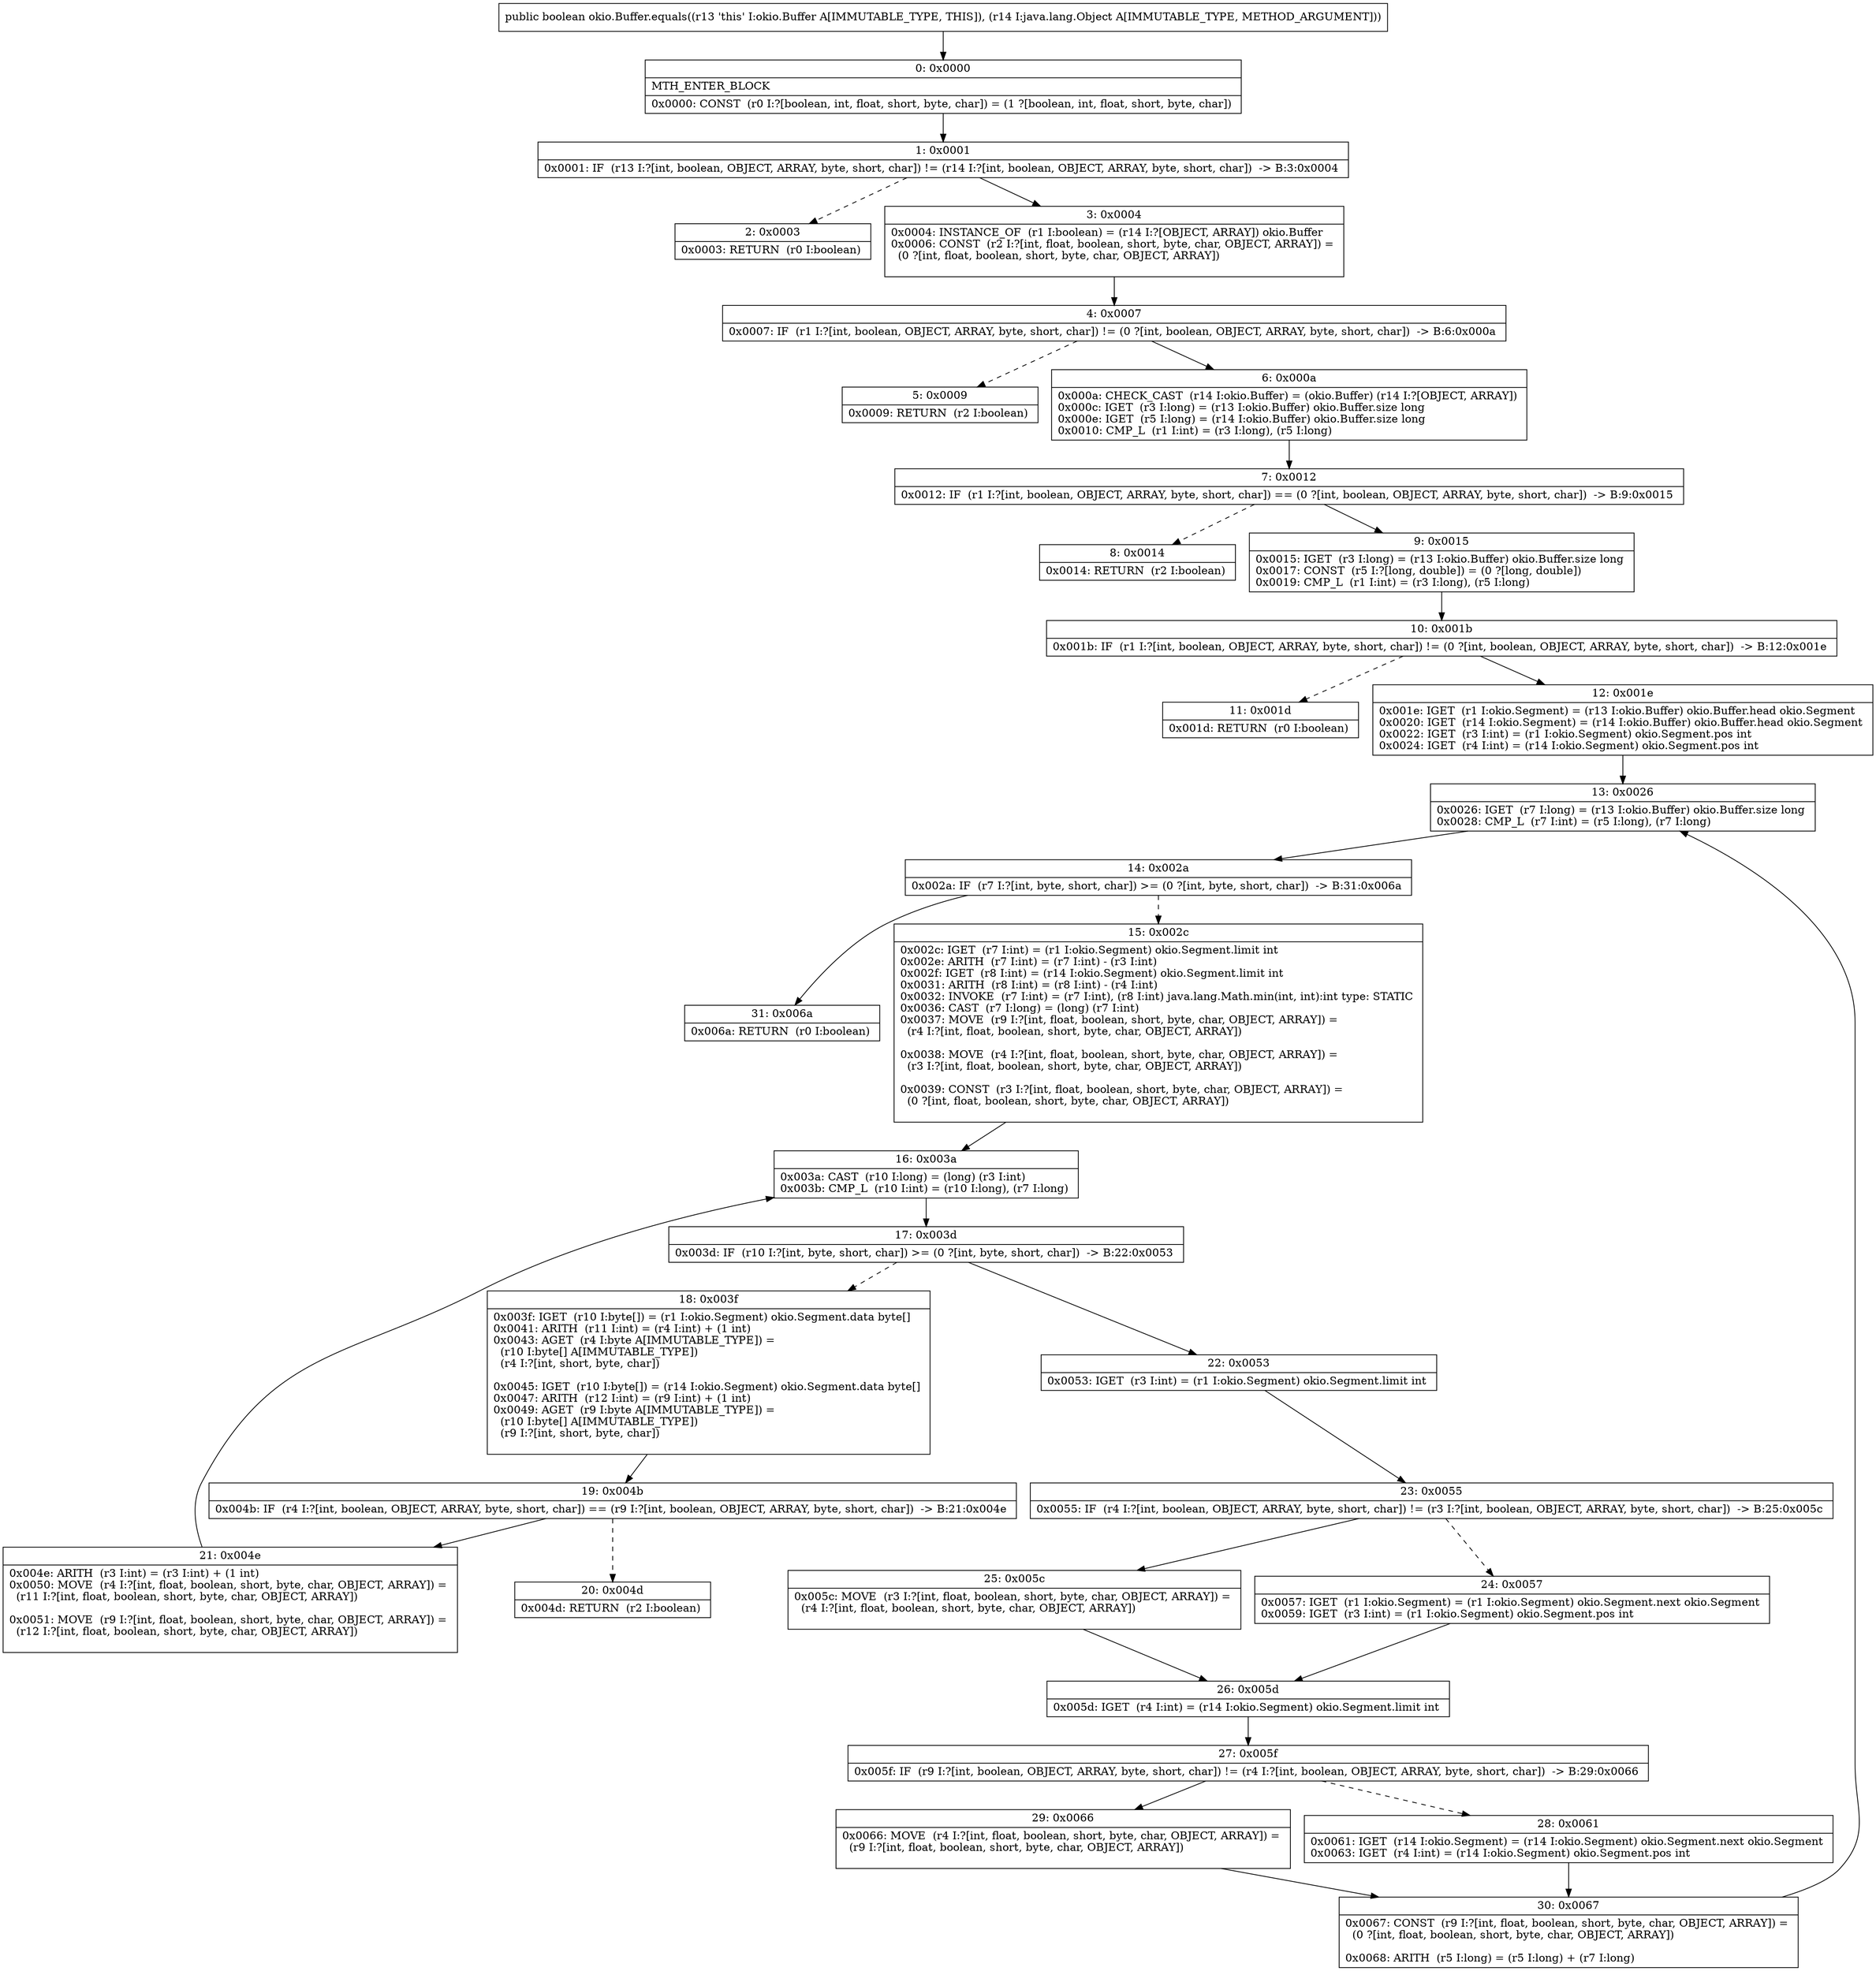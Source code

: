 digraph "CFG forokio.Buffer.equals(Ljava\/lang\/Object;)Z" {
Node_0 [shape=record,label="{0\:\ 0x0000|MTH_ENTER_BLOCK\l|0x0000: CONST  (r0 I:?[boolean, int, float, short, byte, char]) = (1 ?[boolean, int, float, short, byte, char]) \l}"];
Node_1 [shape=record,label="{1\:\ 0x0001|0x0001: IF  (r13 I:?[int, boolean, OBJECT, ARRAY, byte, short, char]) != (r14 I:?[int, boolean, OBJECT, ARRAY, byte, short, char])  \-\> B:3:0x0004 \l}"];
Node_2 [shape=record,label="{2\:\ 0x0003|0x0003: RETURN  (r0 I:boolean) \l}"];
Node_3 [shape=record,label="{3\:\ 0x0004|0x0004: INSTANCE_OF  (r1 I:boolean) = (r14 I:?[OBJECT, ARRAY]) okio.Buffer \l0x0006: CONST  (r2 I:?[int, float, boolean, short, byte, char, OBJECT, ARRAY]) = \l  (0 ?[int, float, boolean, short, byte, char, OBJECT, ARRAY])\l \l}"];
Node_4 [shape=record,label="{4\:\ 0x0007|0x0007: IF  (r1 I:?[int, boolean, OBJECT, ARRAY, byte, short, char]) != (0 ?[int, boolean, OBJECT, ARRAY, byte, short, char])  \-\> B:6:0x000a \l}"];
Node_5 [shape=record,label="{5\:\ 0x0009|0x0009: RETURN  (r2 I:boolean) \l}"];
Node_6 [shape=record,label="{6\:\ 0x000a|0x000a: CHECK_CAST  (r14 I:okio.Buffer) = (okio.Buffer) (r14 I:?[OBJECT, ARRAY]) \l0x000c: IGET  (r3 I:long) = (r13 I:okio.Buffer) okio.Buffer.size long \l0x000e: IGET  (r5 I:long) = (r14 I:okio.Buffer) okio.Buffer.size long \l0x0010: CMP_L  (r1 I:int) = (r3 I:long), (r5 I:long) \l}"];
Node_7 [shape=record,label="{7\:\ 0x0012|0x0012: IF  (r1 I:?[int, boolean, OBJECT, ARRAY, byte, short, char]) == (0 ?[int, boolean, OBJECT, ARRAY, byte, short, char])  \-\> B:9:0x0015 \l}"];
Node_8 [shape=record,label="{8\:\ 0x0014|0x0014: RETURN  (r2 I:boolean) \l}"];
Node_9 [shape=record,label="{9\:\ 0x0015|0x0015: IGET  (r3 I:long) = (r13 I:okio.Buffer) okio.Buffer.size long \l0x0017: CONST  (r5 I:?[long, double]) = (0 ?[long, double]) \l0x0019: CMP_L  (r1 I:int) = (r3 I:long), (r5 I:long) \l}"];
Node_10 [shape=record,label="{10\:\ 0x001b|0x001b: IF  (r1 I:?[int, boolean, OBJECT, ARRAY, byte, short, char]) != (0 ?[int, boolean, OBJECT, ARRAY, byte, short, char])  \-\> B:12:0x001e \l}"];
Node_11 [shape=record,label="{11\:\ 0x001d|0x001d: RETURN  (r0 I:boolean) \l}"];
Node_12 [shape=record,label="{12\:\ 0x001e|0x001e: IGET  (r1 I:okio.Segment) = (r13 I:okio.Buffer) okio.Buffer.head okio.Segment \l0x0020: IGET  (r14 I:okio.Segment) = (r14 I:okio.Buffer) okio.Buffer.head okio.Segment \l0x0022: IGET  (r3 I:int) = (r1 I:okio.Segment) okio.Segment.pos int \l0x0024: IGET  (r4 I:int) = (r14 I:okio.Segment) okio.Segment.pos int \l}"];
Node_13 [shape=record,label="{13\:\ 0x0026|0x0026: IGET  (r7 I:long) = (r13 I:okio.Buffer) okio.Buffer.size long \l0x0028: CMP_L  (r7 I:int) = (r5 I:long), (r7 I:long) \l}"];
Node_14 [shape=record,label="{14\:\ 0x002a|0x002a: IF  (r7 I:?[int, byte, short, char]) \>= (0 ?[int, byte, short, char])  \-\> B:31:0x006a \l}"];
Node_15 [shape=record,label="{15\:\ 0x002c|0x002c: IGET  (r7 I:int) = (r1 I:okio.Segment) okio.Segment.limit int \l0x002e: ARITH  (r7 I:int) = (r7 I:int) \- (r3 I:int) \l0x002f: IGET  (r8 I:int) = (r14 I:okio.Segment) okio.Segment.limit int \l0x0031: ARITH  (r8 I:int) = (r8 I:int) \- (r4 I:int) \l0x0032: INVOKE  (r7 I:int) = (r7 I:int), (r8 I:int) java.lang.Math.min(int, int):int type: STATIC \l0x0036: CAST  (r7 I:long) = (long) (r7 I:int) \l0x0037: MOVE  (r9 I:?[int, float, boolean, short, byte, char, OBJECT, ARRAY]) = \l  (r4 I:?[int, float, boolean, short, byte, char, OBJECT, ARRAY])\l \l0x0038: MOVE  (r4 I:?[int, float, boolean, short, byte, char, OBJECT, ARRAY]) = \l  (r3 I:?[int, float, boolean, short, byte, char, OBJECT, ARRAY])\l \l0x0039: CONST  (r3 I:?[int, float, boolean, short, byte, char, OBJECT, ARRAY]) = \l  (0 ?[int, float, boolean, short, byte, char, OBJECT, ARRAY])\l \l}"];
Node_16 [shape=record,label="{16\:\ 0x003a|0x003a: CAST  (r10 I:long) = (long) (r3 I:int) \l0x003b: CMP_L  (r10 I:int) = (r10 I:long), (r7 I:long) \l}"];
Node_17 [shape=record,label="{17\:\ 0x003d|0x003d: IF  (r10 I:?[int, byte, short, char]) \>= (0 ?[int, byte, short, char])  \-\> B:22:0x0053 \l}"];
Node_18 [shape=record,label="{18\:\ 0x003f|0x003f: IGET  (r10 I:byte[]) = (r1 I:okio.Segment) okio.Segment.data byte[] \l0x0041: ARITH  (r11 I:int) = (r4 I:int) + (1 int) \l0x0043: AGET  (r4 I:byte A[IMMUTABLE_TYPE]) = \l  (r10 I:byte[] A[IMMUTABLE_TYPE])\l  (r4 I:?[int, short, byte, char])\l \l0x0045: IGET  (r10 I:byte[]) = (r14 I:okio.Segment) okio.Segment.data byte[] \l0x0047: ARITH  (r12 I:int) = (r9 I:int) + (1 int) \l0x0049: AGET  (r9 I:byte A[IMMUTABLE_TYPE]) = \l  (r10 I:byte[] A[IMMUTABLE_TYPE])\l  (r9 I:?[int, short, byte, char])\l \l}"];
Node_19 [shape=record,label="{19\:\ 0x004b|0x004b: IF  (r4 I:?[int, boolean, OBJECT, ARRAY, byte, short, char]) == (r9 I:?[int, boolean, OBJECT, ARRAY, byte, short, char])  \-\> B:21:0x004e \l}"];
Node_20 [shape=record,label="{20\:\ 0x004d|0x004d: RETURN  (r2 I:boolean) \l}"];
Node_21 [shape=record,label="{21\:\ 0x004e|0x004e: ARITH  (r3 I:int) = (r3 I:int) + (1 int) \l0x0050: MOVE  (r4 I:?[int, float, boolean, short, byte, char, OBJECT, ARRAY]) = \l  (r11 I:?[int, float, boolean, short, byte, char, OBJECT, ARRAY])\l \l0x0051: MOVE  (r9 I:?[int, float, boolean, short, byte, char, OBJECT, ARRAY]) = \l  (r12 I:?[int, float, boolean, short, byte, char, OBJECT, ARRAY])\l \l}"];
Node_22 [shape=record,label="{22\:\ 0x0053|0x0053: IGET  (r3 I:int) = (r1 I:okio.Segment) okio.Segment.limit int \l}"];
Node_23 [shape=record,label="{23\:\ 0x0055|0x0055: IF  (r4 I:?[int, boolean, OBJECT, ARRAY, byte, short, char]) != (r3 I:?[int, boolean, OBJECT, ARRAY, byte, short, char])  \-\> B:25:0x005c \l}"];
Node_24 [shape=record,label="{24\:\ 0x0057|0x0057: IGET  (r1 I:okio.Segment) = (r1 I:okio.Segment) okio.Segment.next okio.Segment \l0x0059: IGET  (r3 I:int) = (r1 I:okio.Segment) okio.Segment.pos int \l}"];
Node_25 [shape=record,label="{25\:\ 0x005c|0x005c: MOVE  (r3 I:?[int, float, boolean, short, byte, char, OBJECT, ARRAY]) = \l  (r4 I:?[int, float, boolean, short, byte, char, OBJECT, ARRAY])\l \l}"];
Node_26 [shape=record,label="{26\:\ 0x005d|0x005d: IGET  (r4 I:int) = (r14 I:okio.Segment) okio.Segment.limit int \l}"];
Node_27 [shape=record,label="{27\:\ 0x005f|0x005f: IF  (r9 I:?[int, boolean, OBJECT, ARRAY, byte, short, char]) != (r4 I:?[int, boolean, OBJECT, ARRAY, byte, short, char])  \-\> B:29:0x0066 \l}"];
Node_28 [shape=record,label="{28\:\ 0x0061|0x0061: IGET  (r14 I:okio.Segment) = (r14 I:okio.Segment) okio.Segment.next okio.Segment \l0x0063: IGET  (r4 I:int) = (r14 I:okio.Segment) okio.Segment.pos int \l}"];
Node_29 [shape=record,label="{29\:\ 0x0066|0x0066: MOVE  (r4 I:?[int, float, boolean, short, byte, char, OBJECT, ARRAY]) = \l  (r9 I:?[int, float, boolean, short, byte, char, OBJECT, ARRAY])\l \l}"];
Node_30 [shape=record,label="{30\:\ 0x0067|0x0067: CONST  (r9 I:?[int, float, boolean, short, byte, char, OBJECT, ARRAY]) = \l  (0 ?[int, float, boolean, short, byte, char, OBJECT, ARRAY])\l \l0x0068: ARITH  (r5 I:long) = (r5 I:long) + (r7 I:long) \l}"];
Node_31 [shape=record,label="{31\:\ 0x006a|0x006a: RETURN  (r0 I:boolean) \l}"];
MethodNode[shape=record,label="{public boolean okio.Buffer.equals((r13 'this' I:okio.Buffer A[IMMUTABLE_TYPE, THIS]), (r14 I:java.lang.Object A[IMMUTABLE_TYPE, METHOD_ARGUMENT])) }"];
MethodNode -> Node_0;
Node_0 -> Node_1;
Node_1 -> Node_2[style=dashed];
Node_1 -> Node_3;
Node_3 -> Node_4;
Node_4 -> Node_5[style=dashed];
Node_4 -> Node_6;
Node_6 -> Node_7;
Node_7 -> Node_8[style=dashed];
Node_7 -> Node_9;
Node_9 -> Node_10;
Node_10 -> Node_11[style=dashed];
Node_10 -> Node_12;
Node_12 -> Node_13;
Node_13 -> Node_14;
Node_14 -> Node_15[style=dashed];
Node_14 -> Node_31;
Node_15 -> Node_16;
Node_16 -> Node_17;
Node_17 -> Node_18[style=dashed];
Node_17 -> Node_22;
Node_18 -> Node_19;
Node_19 -> Node_20[style=dashed];
Node_19 -> Node_21;
Node_21 -> Node_16;
Node_22 -> Node_23;
Node_23 -> Node_24[style=dashed];
Node_23 -> Node_25;
Node_24 -> Node_26;
Node_25 -> Node_26;
Node_26 -> Node_27;
Node_27 -> Node_28[style=dashed];
Node_27 -> Node_29;
Node_28 -> Node_30;
Node_29 -> Node_30;
Node_30 -> Node_13;
}

